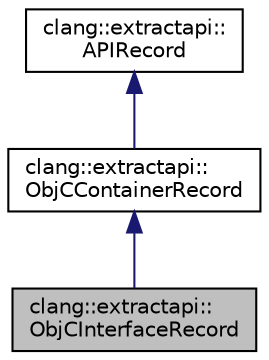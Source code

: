 digraph "clang::extractapi::ObjCInterfaceRecord"
{
 // LATEX_PDF_SIZE
  bgcolor="transparent";
  edge [fontname="Helvetica",fontsize="10",labelfontname="Helvetica",labelfontsize="10"];
  node [fontname="Helvetica",fontsize="10",shape=record];
  Node1 [label="clang::extractapi::\lObjCInterfaceRecord",height=0.2,width=0.4,color="black", fillcolor="grey75", style="filled", fontcolor="black",tooltip="This holds information associated with Objective-C interfaces/classes."];
  Node2 -> Node1 [dir="back",color="midnightblue",fontsize="10",style="solid",fontname="Helvetica"];
  Node2 [label="clang::extractapi::\lObjCContainerRecord",height=0.2,width=0.4,color="black",URL="$structclang_1_1extractapi_1_1ObjCContainerRecord.html",tooltip="The base representation of an Objective-C container record."];
  Node3 -> Node2 [dir="back",color="midnightblue",fontsize="10",style="solid",fontname="Helvetica"];
  Node3 [label="clang::extractapi::\lAPIRecord",height=0.2,width=0.4,color="black",URL="$structclang_1_1extractapi_1_1APIRecord.html",tooltip="The base representation of an API record. Holds common symbol information."];
}
